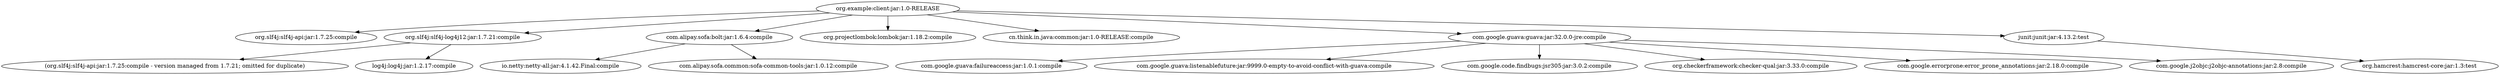 digraph client {
	"org.example:client:jar:1.0-RELEASE" -> "org.slf4j:slf4j-api:jar:1.7.25:compile" ; 
	"org.example:client:jar:1.0-RELEASE" -> "org.slf4j:slf4j-log4j12:jar:1.7.21:compile" ; 
	"org.example:client:jar:1.0-RELEASE" -> "com.alipay.sofa:bolt:jar:1.6.4:compile" ; 
	"org.example:client:jar:1.0-RELEASE" -> "org.projectlombok:lombok:jar:1.18.2:compile" ; 
	"org.example:client:jar:1.0-RELEASE" -> "cn.think.in.java:common:jar:1.0-RELEASE:compile" ; 
	"org.example:client:jar:1.0-RELEASE" -> "com.google.guava:guava:jar:32.0.0-jre:compile" ; 
	"org.example:client:jar:1.0-RELEASE" -> "junit:junit:jar:4.13.2:test" ; 
	"org.slf4j:slf4j-log4j12:jar:1.7.21:compile" -> "(org.slf4j:slf4j-api:jar:1.7.25:compile - version managed from 1.7.21; omitted for duplicate)" ; 
	"org.slf4j:slf4j-log4j12:jar:1.7.21:compile" -> "log4j:log4j:jar:1.2.17:compile" ; 
	"com.alipay.sofa:bolt:jar:1.6.4:compile" -> "io.netty:netty-all:jar:4.1.42.Final:compile" ; 
	"com.alipay.sofa:bolt:jar:1.6.4:compile" -> "com.alipay.sofa.common:sofa-common-tools:jar:1.0.12:compile" ; 
	"com.google.guava:guava:jar:32.0.0-jre:compile" -> "com.google.guava:failureaccess:jar:1.0.1:compile" ; 
	"com.google.guava:guava:jar:32.0.0-jre:compile" -> "com.google.guava:listenablefuture:jar:9999.0-empty-to-avoid-conflict-with-guava:compile" ; 
	"com.google.guava:guava:jar:32.0.0-jre:compile" -> "com.google.code.findbugs:jsr305:jar:3.0.2:compile" ; 
	"com.google.guava:guava:jar:32.0.0-jre:compile" -> "org.checkerframework:checker-qual:jar:3.33.0:compile" ; 
	"com.google.guava:guava:jar:32.0.0-jre:compile" -> "com.google.errorprone:error_prone_annotations:jar:2.18.0:compile" ; 
	"com.google.guava:guava:jar:32.0.0-jre:compile" -> "com.google.j2objc:j2objc-annotations:jar:2.8:compile" ; 
	"junit:junit:jar:4.13.2:test" -> "org.hamcrest:hamcrest-core:jar:1.3:test" ; 
}
digraph common {
	"cn.think.in.java:common:jar:1.0-RELEASE" -> "org.slf4j:slf4j-api:jar:1.7.25:compile" ; 
	"cn.think.in.java:common:jar:1.0-RELEASE" -> "org.projectlombok:lombok:jar:1.18.2:compile" ; 
	"cn.think.in.java:common:jar:1.0-RELEASE" -> "com.alipay.sofa:bolt:jar:1.6.4:compile" ; 
	"cn.think.in.java:common:jar:1.0-RELEASE" -> "junit:junit:jar:4.13.2:test" ; 
	"com.alipay.sofa:bolt:jar:1.6.4:compile" -> "io.netty:netty-all:jar:4.1.42.Final:compile" ; 
	"com.alipay.sofa:bolt:jar:1.6.4:compile" -> "com.alipay.sofa.common:sofa-common-tools:jar:1.0.12:compile" ; 
	"junit:junit:jar:4.13.2:test" -> "org.hamcrest:hamcrest-core:jar:1.3:test" ; 
}
digraph server {
	"cn.think.in.java:server:jar:1.0-RELEASE" -> "cn.think.in.java:common:jar:1.0-RELEASE:compile" ; 
	"cn.think.in.java:server:jar:1.0-RELEASE" -> "org.slf4j:slf4j-api:jar:1.7.25:compile" ; 
	"cn.think.in.java:server:jar:1.0-RELEASE" -> "org.slf4j:slf4j-log4j12:jar:1.7.21:compile" ; 
	"cn.think.in.java:server:jar:1.0-RELEASE" -> "com.alipay.sofa:bolt:jar:1.6.4:compile" ; 
	"cn.think.in.java:server:jar:1.0-RELEASE" -> "redis.clients:jedis:jar:2.9.0:compile" ; 
	"cn.think.in.java:server:jar:1.0-RELEASE" -> "com.alibaba:fastjson:jar:1.2.83:compile" ; 
	"cn.think.in.java:server:jar:1.0-RELEASE" -> "org.projectlombok:lombok:jar:1.18.2:compile" ; 
	"cn.think.in.java:server:jar:1.0-RELEASE" -> "com.google.guava:guava:jar:32.0.0-jre:compile" ; 
	"cn.think.in.java:server:jar:1.0-RELEASE" -> "com.alipay.sofa:hessian:jar:3.3.6:compile" ; 
	"cn.think.in.java:server:jar:1.0-RELEASE" -> "org.rocksdb:rocksdbjni:jar:5.14.3:compile" ; 
	"cn.think.in.java:server:jar:1.0-RELEASE" -> "junit:junit:jar:4.13.2:test" ; 
	"org.slf4j:slf4j-log4j12:jar:1.7.21:compile" -> "(org.slf4j:slf4j-api:jar:1.7.25:compile - version managed from 1.7.21; omitted for duplicate)" ; 
	"org.slf4j:slf4j-log4j12:jar:1.7.21:compile" -> "log4j:log4j:jar:1.2.17:compile" ; 
	"com.alipay.sofa:bolt:jar:1.6.4:compile" -> "io.netty:netty-all:jar:4.1.42.Final:compile" ; 
	"com.alipay.sofa:bolt:jar:1.6.4:compile" -> "com.alipay.sofa.common:sofa-common-tools:jar:1.0.12:compile" ; 
	"redis.clients:jedis:jar:2.9.0:compile" -> "org.apache.commons:commons-pool2:jar:2.4.2:compile" ; 
	"com.google.guava:guava:jar:32.0.0-jre:compile" -> "com.google.guava:failureaccess:jar:1.0.1:compile" ; 
	"com.google.guava:guava:jar:32.0.0-jre:compile" -> "com.google.guava:listenablefuture:jar:9999.0-empty-to-avoid-conflict-with-guava:compile" ; 
	"com.google.guava:guava:jar:32.0.0-jre:compile" -> "com.google.code.findbugs:jsr305:jar:3.0.2:compile" ; 
	"com.google.guava:guava:jar:32.0.0-jre:compile" -> "org.checkerframework:checker-qual:jar:3.33.0:compile" ; 
	"com.google.guava:guava:jar:32.0.0-jre:compile" -> "com.google.errorprone:error_prone_annotations:jar:2.18.0:compile" ; 
	"com.google.guava:guava:jar:32.0.0-jre:compile" -> "com.google.j2objc:j2objc-annotations:jar:2.8:compile" ; 
	"junit:junit:jar:4.13.2:test" -> "org.hamcrest:hamcrest-core:jar:1.3:test" ; 
}
